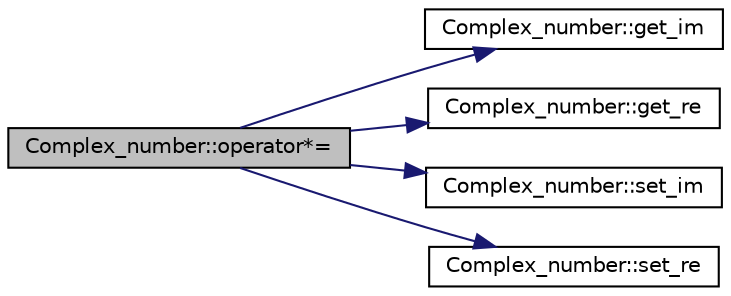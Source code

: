 digraph "Complex_number::operator*="
{
 // LATEX_PDF_SIZE
  edge [fontname="Helvetica",fontsize="10",labelfontname="Helvetica",labelfontsize="10"];
  node [fontname="Helvetica",fontsize="10",shape=record];
  rankdir="LR";
  Node1 [label="Complex_number::operator*=",height=0.2,width=0.4,color="black", fillcolor="grey75", style="filled", fontcolor="black",tooltip="Multiply and assign operator."];
  Node1 -> Node2 [color="midnightblue",fontsize="10",style="solid",fontname="Helvetica"];
  Node2 [label="Complex_number::get_im",height=0.2,width=0.4,color="black", fillcolor="white", style="filled",URL="$classComplex__number.html#adf1d1d7266ccd498a79f6aeb509df99a",tooltip="im getter."];
  Node1 -> Node3 [color="midnightblue",fontsize="10",style="solid",fontname="Helvetica"];
  Node3 [label="Complex_number::get_re",height=0.2,width=0.4,color="black", fillcolor="white", style="filled",URL="$classComplex__number.html#a77a5090d8a89b1f907565c2fc6faaee5",tooltip="re getter."];
  Node1 -> Node4 [color="midnightblue",fontsize="10",style="solid",fontname="Helvetica"];
  Node4 [label="Complex_number::set_im",height=0.2,width=0.4,color="black", fillcolor="white", style="filled",URL="$classComplex__number.html#a81127d4eac5ac8ad58e80f2255768592",tooltip="im setter."];
  Node1 -> Node5 [color="midnightblue",fontsize="10",style="solid",fontname="Helvetica"];
  Node5 [label="Complex_number::set_re",height=0.2,width=0.4,color="black", fillcolor="white", style="filled",URL="$classComplex__number.html#ab3a38d12db80f6d88a31179b3bafc989",tooltip="re setter."];
}
